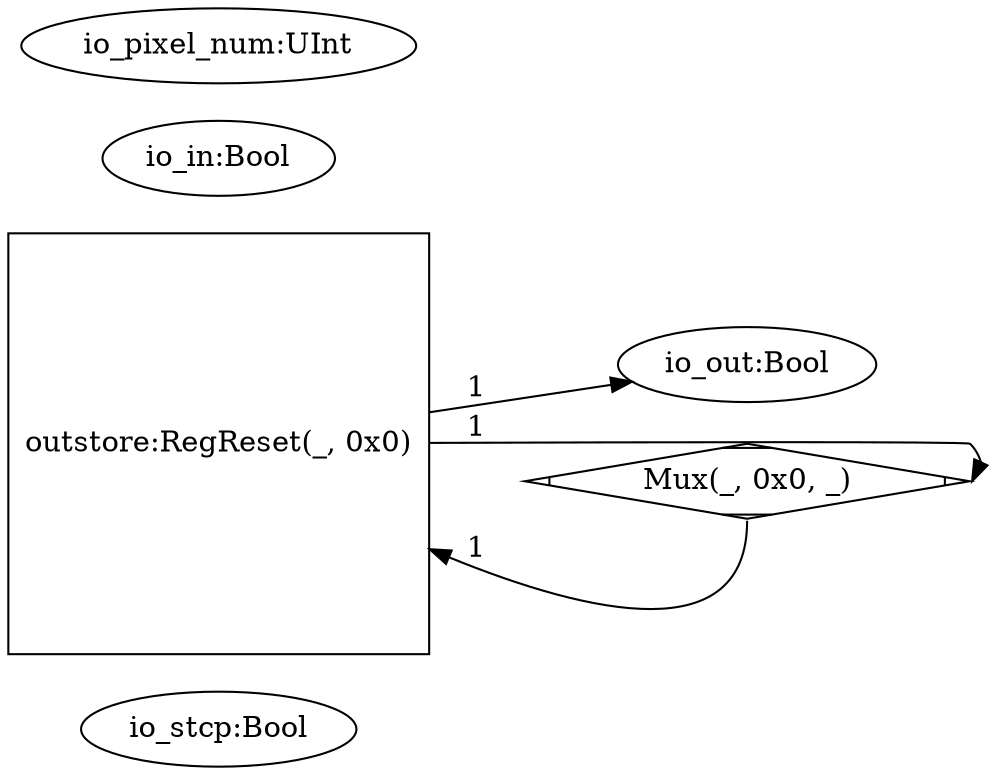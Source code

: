 digraph Neuron{
rankdir = LR;
  io_stcp[label="io_stcp:Bool"];
  io_out[label="io_out:Bool"];
  outstore[shape=square,label="outstore:RegReset(_, 0x0)"];
  T0[shape=Mdiamond,label="Mux(_, 0x0, _)"];
  io_in[label="io_in:Bool"];
  io_pixel_num[label="io_pixel_num:UInt"];
  outstore -> io_out[label="1"];
  T0:s -> outstore[label="1"];
  outstore -> T0:e[label="1"];
}